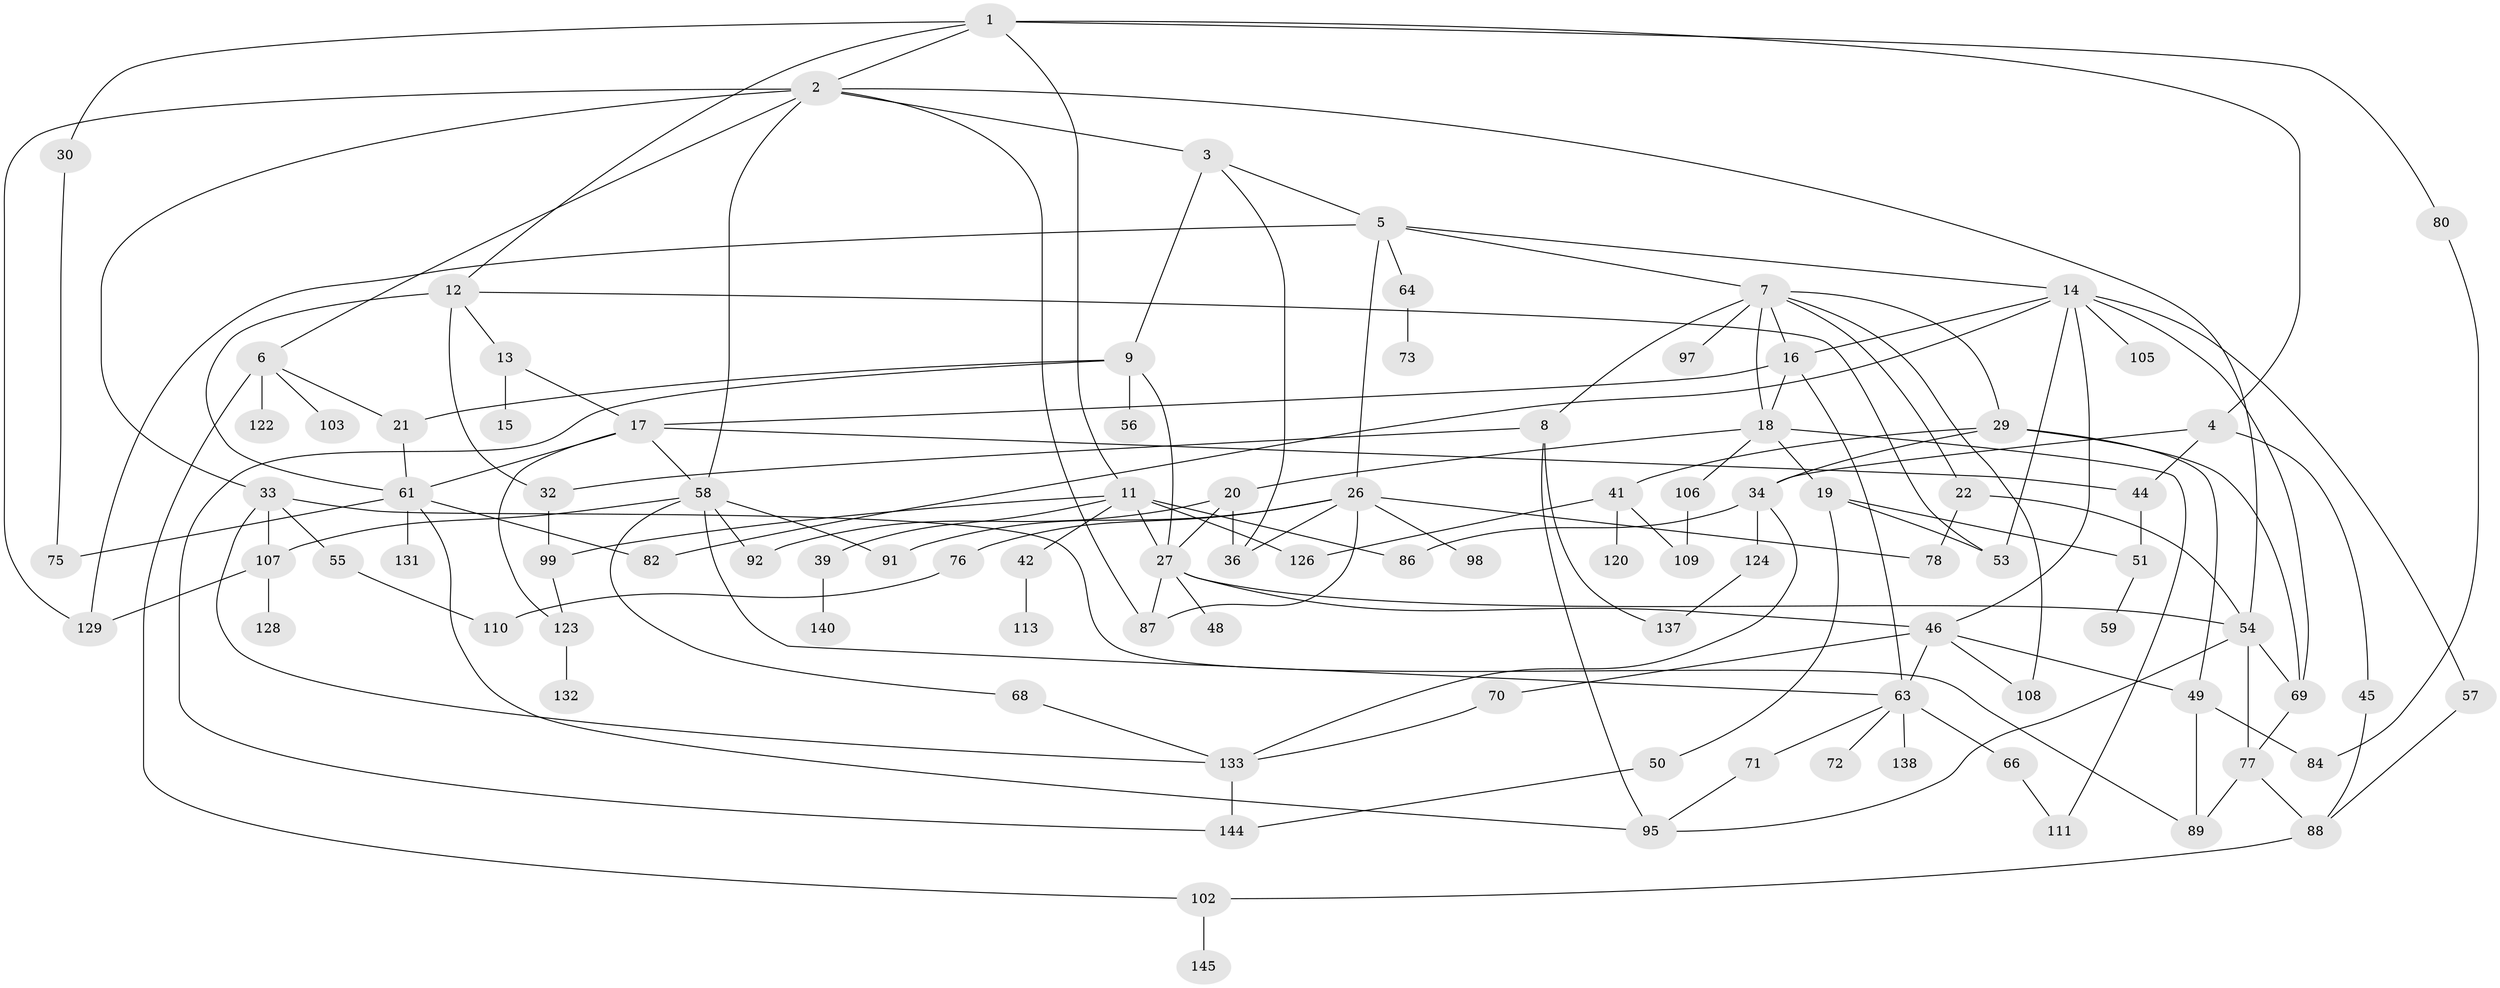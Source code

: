 // Generated by graph-tools (version 1.1) at 2025/51/02/27/25 19:51:39]
// undirected, 98 vertices, 156 edges
graph export_dot {
graph [start="1"]
  node [color=gray90,style=filled];
  1 [super="+23"];
  2 [super="+31"];
  3 [super="+118"];
  4 [super="+146"];
  5 [super="+10"];
  6 [super="+79"];
  7 [super="+43"];
  8;
  9 [super="+24"];
  11 [super="+28"];
  12 [super="+40"];
  13;
  14 [super="+47"];
  15;
  16;
  17 [super="+25"];
  18 [super="+37"];
  19 [super="+35"];
  20 [super="+127"];
  21;
  22 [super="+52"];
  26 [super="+67"];
  27 [super="+38"];
  29 [super="+130"];
  30 [super="+85"];
  32;
  33 [super="+65"];
  34 [super="+83"];
  36 [super="+101"];
  39;
  41;
  42;
  44;
  45;
  46 [super="+62"];
  48;
  49 [super="+94"];
  50;
  51;
  53 [super="+90"];
  54 [super="+119"];
  55;
  56;
  57;
  58 [super="+60"];
  59;
  61 [super="+112"];
  63 [super="+116"];
  64;
  66;
  68;
  69 [super="+74"];
  70 [super="+121"];
  71 [super="+81"];
  72 [super="+125"];
  73 [super="+141"];
  75 [super="+100"];
  76;
  77 [super="+93"];
  78;
  80;
  82 [super="+104"];
  84;
  86;
  87 [super="+96"];
  88 [super="+134"];
  89;
  91 [super="+135"];
  92 [super="+143"];
  95 [super="+115"];
  97;
  98;
  99;
  102 [super="+117"];
  103;
  105;
  106;
  107 [super="+114"];
  108;
  109;
  110 [super="+139"];
  111;
  113;
  120;
  122;
  123 [super="+136"];
  124;
  126;
  128;
  129;
  131;
  132;
  133 [super="+142"];
  137;
  138;
  140;
  144;
  145;
  1 -- 2;
  1 -- 4;
  1 -- 11;
  1 -- 12;
  1 -- 80;
  1 -- 30;
  2 -- 3;
  2 -- 6;
  2 -- 33;
  2 -- 54;
  2 -- 58;
  2 -- 129;
  2 -- 87;
  3 -- 5;
  3 -- 9;
  3 -- 36;
  4 -- 45;
  4 -- 34;
  4 -- 44;
  5 -- 7;
  5 -- 14;
  5 -- 64;
  5 -- 129;
  5 -- 26;
  6 -- 103;
  6 -- 122;
  6 -- 102;
  6 -- 21;
  7 -- 8;
  7 -- 16;
  7 -- 22;
  7 -- 29;
  7 -- 108;
  7 -- 97;
  7 -- 18;
  8 -- 32;
  8 -- 137;
  8 -- 95;
  9 -- 21;
  9 -- 27;
  9 -- 56;
  9 -- 144;
  11 -- 27;
  11 -- 39;
  11 -- 42;
  11 -- 86;
  11 -- 99;
  11 -- 126;
  12 -- 13;
  12 -- 32;
  12 -- 53;
  12 -- 61;
  13 -- 15;
  13 -- 17;
  14 -- 46;
  14 -- 53;
  14 -- 69;
  14 -- 82;
  14 -- 105;
  14 -- 16;
  14 -- 57;
  16 -- 18;
  16 -- 63;
  16 -- 17;
  17 -- 123;
  17 -- 58;
  17 -- 44;
  17 -- 61;
  18 -- 19;
  18 -- 20;
  18 -- 106;
  18 -- 111;
  19 -- 50;
  19 -- 53;
  19 -- 51;
  20 -- 27;
  20 -- 36;
  20 -- 92;
  21 -- 61;
  22 -- 78;
  22 -- 54;
  26 -- 36;
  26 -- 91;
  26 -- 98;
  26 -- 76;
  26 -- 78;
  26 -- 87;
  27 -- 87;
  27 -- 46;
  27 -- 48;
  27 -- 54;
  29 -- 34;
  29 -- 41;
  29 -- 49;
  29 -- 69;
  30 -- 75;
  32 -- 99;
  33 -- 55;
  33 -- 89;
  33 -- 107;
  33 -- 133;
  34 -- 124;
  34 -- 86;
  34 -- 133;
  39 -- 140;
  41 -- 109;
  41 -- 120;
  41 -- 126;
  42 -- 113;
  44 -- 51;
  45 -- 88;
  46 -- 108;
  46 -- 49;
  46 -- 63 [weight=2];
  46 -- 70;
  49 -- 89;
  49 -- 84;
  50 -- 144;
  51 -- 59;
  54 -- 77;
  54 -- 69;
  54 -- 95;
  55 -- 110;
  57 -- 88;
  58 -- 107;
  58 -- 68;
  58 -- 92;
  58 -- 63;
  58 -- 91;
  61 -- 75;
  61 -- 131;
  61 -- 82;
  61 -- 95;
  63 -- 66;
  63 -- 71;
  63 -- 72;
  63 -- 138;
  64 -- 73;
  66 -- 111;
  68 -- 133;
  69 -- 77;
  70 -- 133;
  71 -- 95;
  76 -- 110;
  77 -- 88;
  77 -- 89;
  80 -- 84;
  88 -- 102;
  99 -- 123;
  102 -- 145;
  106 -- 109;
  107 -- 128;
  107 -- 129;
  123 -- 132;
  124 -- 137;
  133 -- 144;
}
